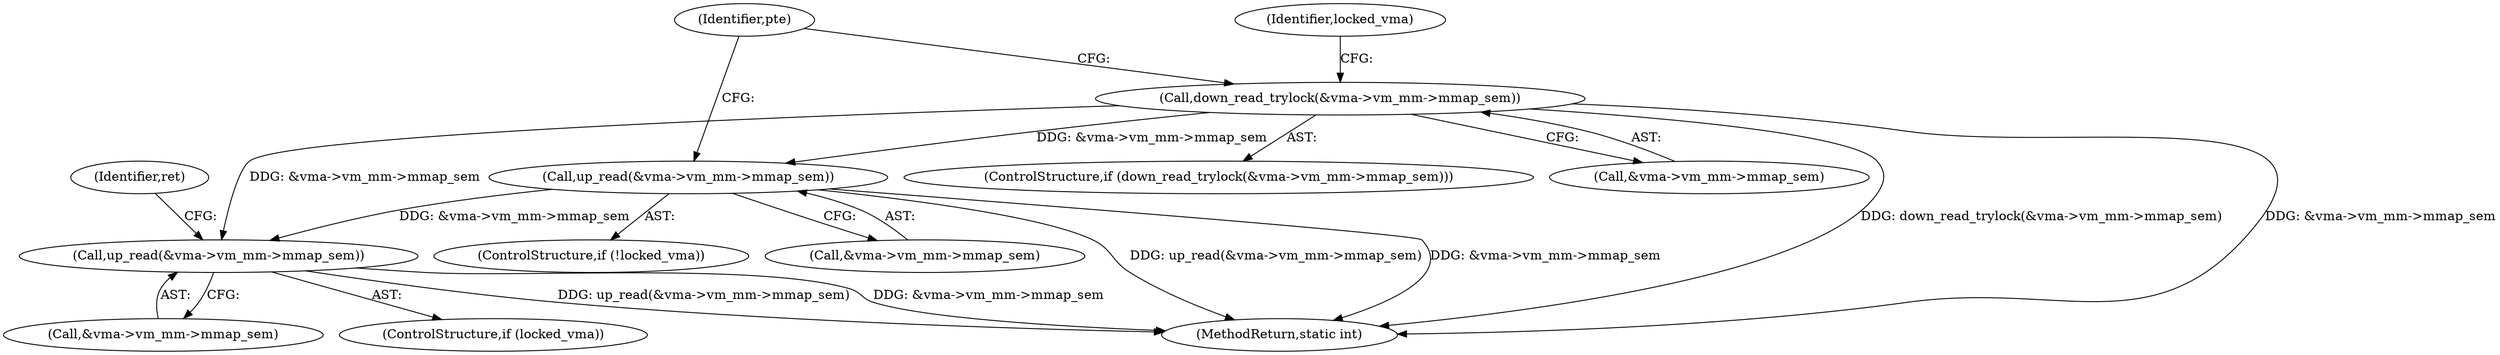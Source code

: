 digraph "0_linux_57e68e9cd65b4b8eb4045a1e0d0746458502554c_1@API" {
"1000344" [label="(Call,up_read(&vma->vm_mm->mmap_sem))"];
"1000196" [label="(Call,down_read_trylock(&vma->vm_mm->mmap_sem))"];
"1000214" [label="(Call,up_read(&vma->vm_mm->mmap_sem))"];
"1000352" [label="(Identifier,ret)"];
"1000222" [label="(Identifier,pte)"];
"1000196" [label="(Call,down_read_trylock(&vma->vm_mm->mmap_sem))"];
"1000214" [label="(Call,up_read(&vma->vm_mm->mmap_sem))"];
"1000345" [label="(Call,&vma->vm_mm->mmap_sem)"];
"1000205" [label="(Identifier,locked_vma)"];
"1000195" [label="(ControlStructure,if (down_read_trylock(&vma->vm_mm->mmap_sem)))"];
"1000353" [label="(MethodReturn,static int)"];
"1000342" [label="(ControlStructure,if (locked_vma))"];
"1000344" [label="(Call,up_read(&vma->vm_mm->mmap_sem))"];
"1000197" [label="(Call,&vma->vm_mm->mmap_sem)"];
"1000215" [label="(Call,&vma->vm_mm->mmap_sem)"];
"1000211" [label="(ControlStructure,if (!locked_vma))"];
"1000344" -> "1000342"  [label="AST: "];
"1000344" -> "1000345"  [label="CFG: "];
"1000345" -> "1000344"  [label="AST: "];
"1000352" -> "1000344"  [label="CFG: "];
"1000344" -> "1000353"  [label="DDG: up_read(&vma->vm_mm->mmap_sem)"];
"1000344" -> "1000353"  [label="DDG: &vma->vm_mm->mmap_sem"];
"1000196" -> "1000344"  [label="DDG: &vma->vm_mm->mmap_sem"];
"1000214" -> "1000344"  [label="DDG: &vma->vm_mm->mmap_sem"];
"1000196" -> "1000195"  [label="AST: "];
"1000196" -> "1000197"  [label="CFG: "];
"1000197" -> "1000196"  [label="AST: "];
"1000205" -> "1000196"  [label="CFG: "];
"1000222" -> "1000196"  [label="CFG: "];
"1000196" -> "1000353"  [label="DDG: &vma->vm_mm->mmap_sem"];
"1000196" -> "1000353"  [label="DDG: down_read_trylock(&vma->vm_mm->mmap_sem)"];
"1000196" -> "1000214"  [label="DDG: &vma->vm_mm->mmap_sem"];
"1000214" -> "1000211"  [label="AST: "];
"1000214" -> "1000215"  [label="CFG: "];
"1000215" -> "1000214"  [label="AST: "];
"1000222" -> "1000214"  [label="CFG: "];
"1000214" -> "1000353"  [label="DDG: up_read(&vma->vm_mm->mmap_sem)"];
"1000214" -> "1000353"  [label="DDG: &vma->vm_mm->mmap_sem"];
}
